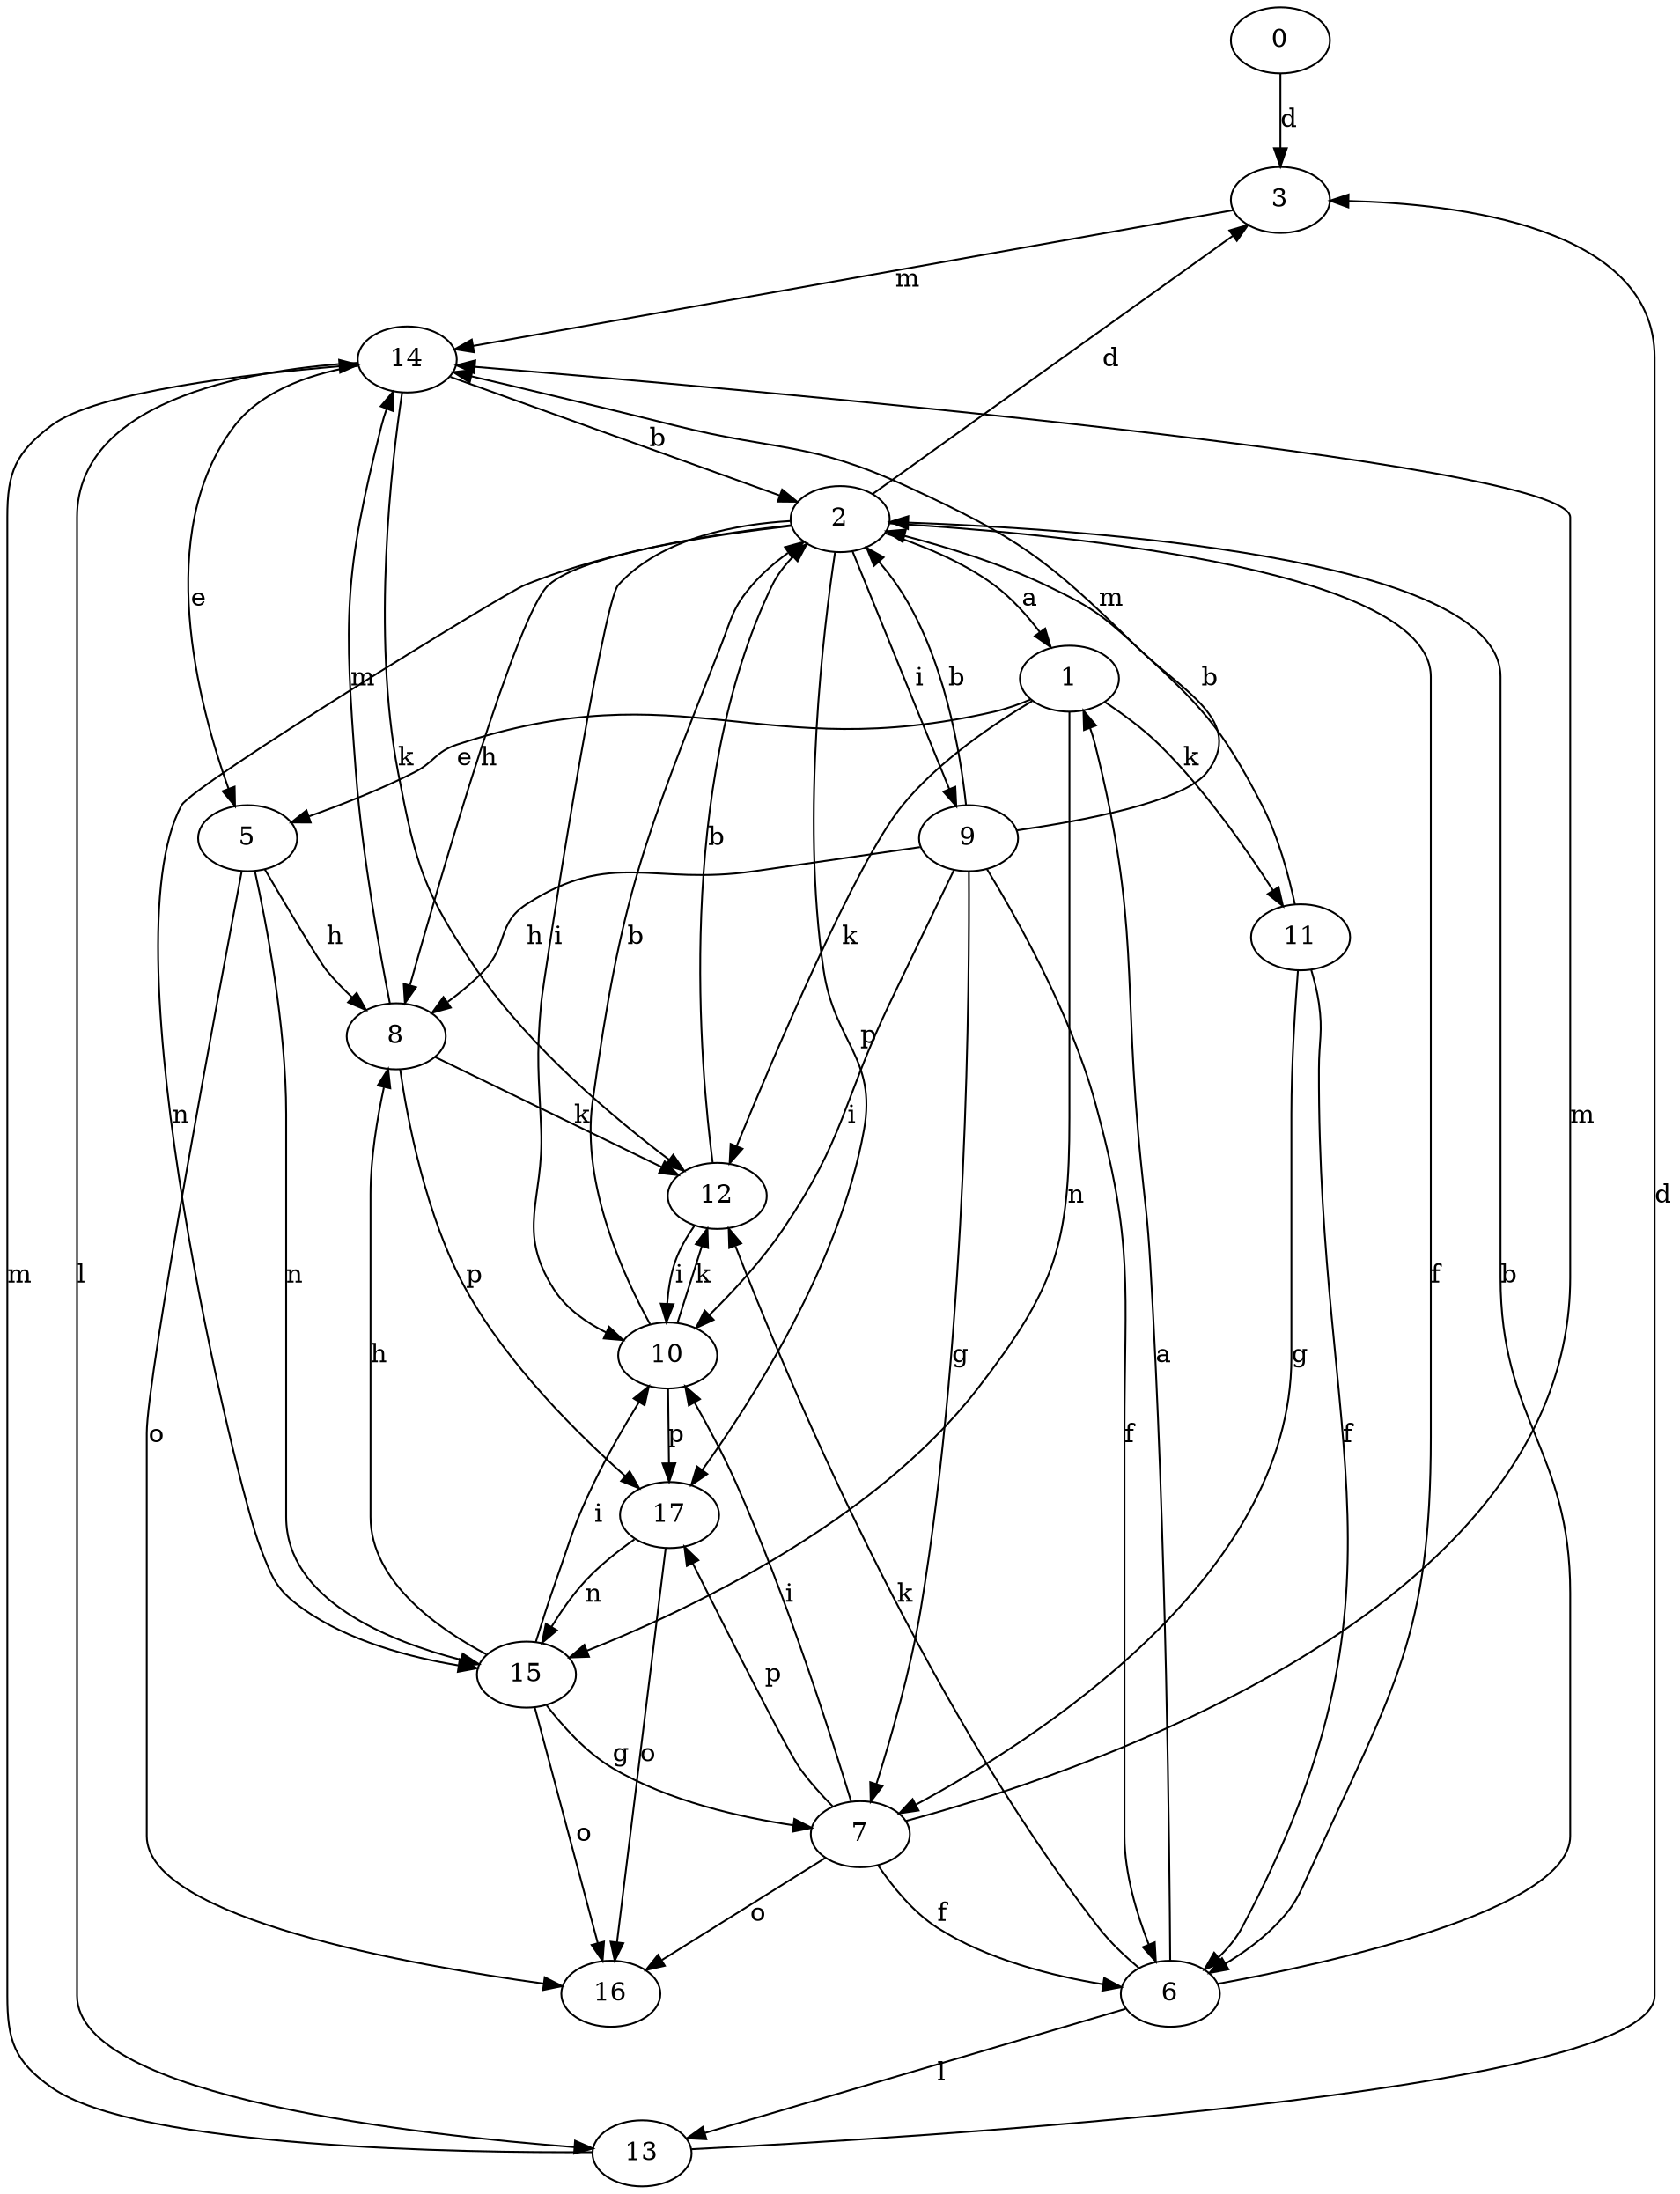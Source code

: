 strict digraph  {
0;
1;
2;
3;
5;
6;
7;
8;
9;
10;
11;
12;
13;
14;
15;
16;
17;
0 -> 3  [label=d];
1 -> 5  [label=e];
1 -> 11  [label=k];
1 -> 12  [label=k];
1 -> 15  [label=n];
2 -> 1  [label=a];
2 -> 3  [label=d];
2 -> 6  [label=f];
2 -> 8  [label=h];
2 -> 9  [label=i];
2 -> 10  [label=i];
2 -> 15  [label=n];
2 -> 17  [label=p];
3 -> 14  [label=m];
5 -> 8  [label=h];
5 -> 15  [label=n];
5 -> 16  [label=o];
6 -> 1  [label=a];
6 -> 2  [label=b];
6 -> 12  [label=k];
6 -> 13  [label=l];
7 -> 6  [label=f];
7 -> 10  [label=i];
7 -> 14  [label=m];
7 -> 16  [label=o];
7 -> 17  [label=p];
8 -> 12  [label=k];
8 -> 14  [label=m];
8 -> 17  [label=p];
9 -> 2  [label=b];
9 -> 6  [label=f];
9 -> 7  [label=g];
9 -> 8  [label=h];
9 -> 10  [label=i];
9 -> 14  [label=m];
10 -> 2  [label=b];
10 -> 12  [label=k];
10 -> 17  [label=p];
11 -> 2  [label=b];
11 -> 6  [label=f];
11 -> 7  [label=g];
12 -> 2  [label=b];
12 -> 10  [label=i];
13 -> 3  [label=d];
13 -> 14  [label=m];
14 -> 2  [label=b];
14 -> 5  [label=e];
14 -> 12  [label=k];
14 -> 13  [label=l];
15 -> 7  [label=g];
15 -> 8  [label=h];
15 -> 10  [label=i];
15 -> 16  [label=o];
17 -> 15  [label=n];
17 -> 16  [label=o];
}
